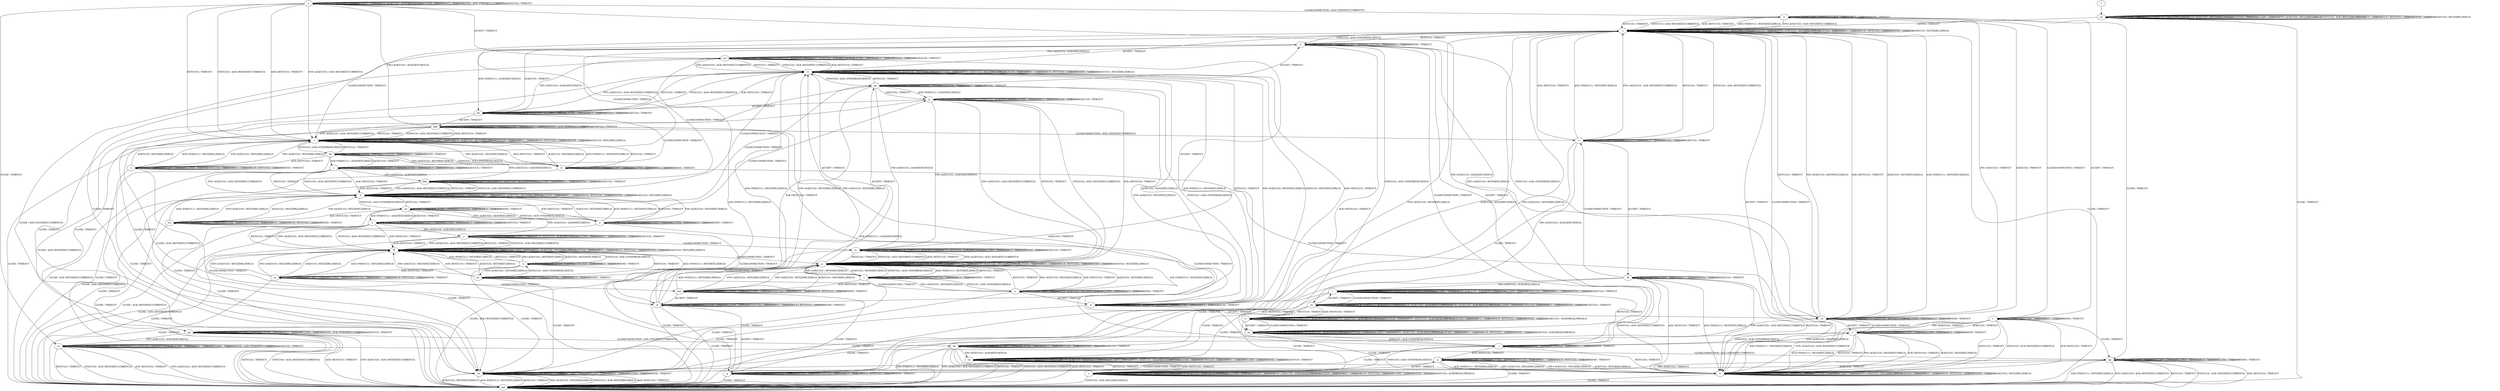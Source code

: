 digraph "" {
	graph ["Incoming time"=0.7032568454742432,
		"Outgoing time"=1.3400790691375732,
		Output="{'States': 56, 'Transitions': 716, 'Filename': '../results/tcp_rerun/TCP_FreeBSD_Server-TCP_FreeBSD_Server-3.dot'}",
		Reference="{'States': 56, 'Transitions': 716, 'Filename': '../subjects/tcp/TCP_FreeBSD_Server.dot'}",
		Solver=yices,
		Updated="{'States': 56, 'Transitions': 716, 'Filename': '../subjects/tcp/TCP_FreeBSD_Server.dot'}",
		"f-measure"=1.0,
		precision=1.0,
		recall=1.0
	];
	a -> a	[key=0,
		label="ACK+PSH(V,V,1) / ACK(NEXT,NEXT,0)"];
	a -> a	[key=1,
		label="ACCEPT / TIMEOUT"];
	a -> a	[key=2,
		label="FIN+ACK(V,V,0) / ACK(NEXT,NEXT,0)"];
	a -> a	[key=3,
		label="LISTEN / TIMEOUT"];
	a -> a	[key=4,
		label="RCV / TIMEOUT"];
	a -> a	[key=5,
		label="SEND / ACK+PSH(NEXT,CURRENT,1)"];
	a -> a	[key=6,
		label="ACK(V,V,0) / TIMEOUT"];
	a -> b	[key=0,
		label="CLOSECONNECTION / ACK+FIN(NEXT,CURRENT,0)"];
	a -> z	[key=0,
		label="SYN+ACK(V,V,0) / ACK+RST(NEXT,CURRENT,0)"];
	a -> z	[key=1,
		label="RST(V,V,0) / TIMEOUT"];
	a -> z	[key=2,
		label="SYN(V,V,0) / ACK+RST(NEXT,CURRENT,0)"];
	a -> z	[key=3,
		label="ACK+RST(V,V,0) / TIMEOUT"];
	a -> cc	[key=0,
		label="CLOSE / TIMEOUT"];
	b -> b	[key=0,
		label="CLOSECONNECTION / TIMEOUT"];
	b -> b	[key=1,
		label="LISTEN / TIMEOUT"];
	b -> b	[key=2,
		label="RCV / TIMEOUT"];
	b -> b	[key=3,
		label="SEND / TIMEOUT"];
	b -> c	[key=0,
		label="ACK+PSH(V,V,1) / RST(NEXT,ZERO,0)"];
	b -> c	[key=1,
		label="SYN+ACK(V,V,0) / ACK+RST(NEXT,CURRENT,0)"];
	b -> c	[key=2,
		label="RST(V,V,0) / TIMEOUT"];
	b -> c	[key=3,
		label="SYN(V,V,0) / ACK+RST(NEXT,CURRENT,0)"];
	b -> c	[key=4,
		label="ACK+RST(V,V,0) / TIMEOUT"];
	b -> v	[key=0,
		label="ACCEPT / TIMEOUT"];
	b -> qq	[key=0,
		label="CLOSE / TIMEOUT"];
	b -> ss	[key=0,
		label="FIN+ACK(V,V,0) / TIMEOUT"];
	b -> ss	[key=1,
		label="ACK(V,V,0) / TIMEOUT"];
	c -> c	[key=0,
		label="CLOSECONNECTION / TIMEOUT"];
	c -> c	[key=1,
		label="ACK+PSH(V,V,1) / RST(ZERO,ZERO,0)"];
	c -> c	[key=2,
		label="SYN+ACK(V,V,0) / RST(ZERO,ZERO,0)"];
	c -> c	[key=3,
		label="RST(V,V,0) / TIMEOUT"];
	c -> c	[key=4,
		label="FIN+ACK(V,V,0) / RST(ZERO,ZERO,0)"];
	c -> c	[key=5,
		label="LISTEN / TIMEOUT"];
	c -> c	[key=6,
		label="RCV / TIMEOUT"];
	c -> c	[key=7,
		label="ACK+RST(V,V,0) / TIMEOUT"];
	c -> c	[key=8,
		label="SEND / TIMEOUT"];
	c -> c	[key=9,
		label="ACK(V,V,0) / RST(ZERO,ZERO,0)"];
	c -> h	[key=0,
		label="SYN(V,V,0) / ACK+SYN(FRESH,NEXT,0)"];
	c -> tt	[key=0,
		label="ACCEPT / TIMEOUT"];
	c -> aaa	[key=0,
		label="CLOSE / TIMEOUT"];
	d -> d	[key=0,
		label="CLOSECONNECTION / TIMEOUT"];
	d -> d	[key=1,
		label="SYN+ACK(V,V,0) / RST(NEXT,ZERO,0)"];
	d -> d	[key=2,
		label="LISTEN / TIMEOUT"];
	d -> d	[key=3,
		label="RCV / TIMEOUT"];
	d -> d	[key=4,
		label="SEND / TIMEOUT"];
	d -> oo	[key=0,
		label="CLOSE / TIMEOUT"];
	d -> pp	[key=0,
		label="SYN(V,V,0) / ACK+SYN(FRESH,NEXT,0)"];
	d -> ss	[key=0,
		label="ACCEPT / TIMEOUT"];
	d -> vv	[key=0,
		label="ACK+PSH(V,V,1) / RST(NEXT,ZERO,0)"];
	d -> vv	[key=1,
		label="RST(V,V,0) / TIMEOUT"];
	d -> vv	[key=2,
		label="FIN+ACK(V,V,0) / RST(NEXT,ZERO,0)"];
	d -> vv	[key=3,
		label="ACK+RST(V,V,0) / TIMEOUT"];
	d -> vv	[key=4,
		label="ACK(V,V,0) / RST(NEXT,ZERO,0)"];
	e -> d	[key=0,
		label="CLOSECONNECTION / TIMEOUT"];
	e -> e	[key=0,
		label="SYN+ACK(V,V,0) / RST(NEXT,ZERO,0)"];
	e -> e	[key=1,
		label="ACCEPT / TIMEOUT"];
	e -> e	[key=2,
		label="LISTEN / TIMEOUT"];
	e -> e	[key=3,
		label="RCV / TIMEOUT"];
	e -> e	[key=4,
		label="SEND / TIMEOUT"];
	e -> ll	[key=0,
		label="ACK+PSH(V,V,1) / RST(NEXT,ZERO,0)"];
	e -> ll	[key=1,
		label="RST(V,V,0) / TIMEOUT"];
	e -> ll	[key=2,
		label="FIN+ACK(V,V,0) / RST(NEXT,ZERO,0)"];
	e -> ll	[key=3,
		label="ACK+RST(V,V,0) / TIMEOUT"];
	e -> ll	[key=4,
		label="ACK(V,V,0) / RST(NEXT,ZERO,0)"];
	e -> oo	[key=0,
		label="CLOSE / TIMEOUT"];
	e -> uu	[key=0,
		label="SYN(V,V,0) / ACK+SYN(FRESH,NEXT,0)"];
	f -> nn	[key=0];
	g -> c	[key=0,
		label="ACK+PSH(V,V,1) / RST(ZERO,ZERO,0)"];
	g -> c	[key=1,
		label="SYN+ACK(V,V,0) / RST(ZERO,ZERO,0)"];
	g -> c	[key=2,
		label="FIN+ACK(V,V,0) / RST(ZERO,ZERO,0)"];
	g -> c	[key=3,
		label="ACK(V,V,0) / RST(ZERO,ZERO,0)"];
	g -> g	[key=0,
		label="CLOSECONNECTION / TIMEOUT"];
	g -> g	[key=1,
		label="RST(V,V,0) / TIMEOUT"];
	g -> g	[key=2,
		label="LISTEN / TIMEOUT"];
	g -> g	[key=3,
		label="SYN(V,V,0) / TIMEOUT"];
	g -> g	[key=4,
		label="RCV / TIMEOUT"];
	g -> g	[key=5,
		label="ACK+RST(V,V,0) / TIMEOUT"];
	g -> g	[key=6,
		label="SEND / TIMEOUT"];
	g -> q	[key=0,
		label="ACCEPT / TIMEOUT"];
	g -> aaa	[key=0,
		label="CLOSE / TIMEOUT"];
	h -> c	[key=0,
		label="RST(V,V,0) / TIMEOUT"];
	h -> g	[key=0,
		label="ACK+RST(V,V,0) / TIMEOUT"];
	h -> h	[key=0,
		label="CLOSECONNECTION / TIMEOUT"];
	h -> h	[key=1,
		label="LISTEN / TIMEOUT"];
	h -> h	[key=2,
		label="SYN(V,V,0) / TIMEOUT"];
	h -> h	[key=3,
		label="RCV / TIMEOUT"];
	h -> h	[key=4,
		label="SEND / TIMEOUT"];
	h -> l	[key=0,
		label="ACCEPT / TIMEOUT"];
	h -> bb	[key=0,
		label="ACK+PSH(V,V,1) / ACK(NEXT,NEXT,0)"];
	h -> bb	[key=1,
		label="ACK(V,V,0) / TIMEOUT"];
	h -> oo	[key=0,
		label="CLOSE / TIMEOUT"];
	h -> ss	[key=0,
		label="SYN+ACK(V,V,0) / RST(NEXT,ZERO,0)"];
	h -> ww	[key=0,
		label="FIN+ACK(V,V,0) / ACK(NEXT,NEXT,0)"];
	i -> i	[key=0,
		label="ACK+PSH(V,V,1) / ACK(NEXT,CURRENT,0)"];
	i -> i	[key=1,
		label="SYN+ACK(V,V,0) / ACK(NEXT,CURRENT,0)"];
	i -> i	[key=2,
		label="ACCEPT / TIMEOUT"];
	i -> i	[key=3,
		label="FIN+ACK(V,V,0) / ACK(NEXT,CURRENT,0)"];
	i -> i	[key=4,
		label="LISTEN / TIMEOUT"];
	i -> i	[key=5,
		label="SYN(V,V,0) / TIMEOUT"];
	i -> i	[key=6,
		label="RCV / TIMEOUT"];
	i -> i	[key=7,
		label="SEND / TIMEOUT"];
	i -> i	[key=8,
		label="ACK(V,V,0) / TIMEOUT"];
	i -> ee	[key=0,
		label="CLOSE / TIMEOUT"];
	i -> xx	[key=0,
		label="CLOSECONNECTION / TIMEOUT"];
	i -> zz	[key=0,
		label="RST(V,V,0) / TIMEOUT"];
	i -> zz	[key=1,
		label="ACK+RST(V,V,0) / TIMEOUT"];
	j -> j	[key=0,
		label="ACK+PSH(V,V,1) / ACK(NEXT,NEXT,0)"];
	j -> j	[key=1,
		label="ACCEPT / TIMEOUT"];
	j -> j	[key=2,
		label="LISTEN / TIMEOUT"];
	j -> j	[key=3,
		label="RCV / TIMEOUT"];
	j -> j	[key=4,
		label="SEND / TIMEOUT"];
	j -> j	[key=5,
		label="ACK(V,V,0) / TIMEOUT"];
	j -> bb	[key=0,
		label="CLOSECONNECTION / TIMEOUT"];
	j -> ll	[key=0,
		label="SYN+ACK(V,V,0) / ACK+RST(NEXT,CURRENT,0)"];
	j -> ll	[key=1,
		label="RST(V,V,0) / TIMEOUT"];
	j -> ll	[key=2,
		label="SYN(V,V,0) / ACK+RST(NEXT,CURRENT,0)"];
	j -> ll	[key=3,
		label="ACK+RST(V,V,0) / TIMEOUT"];
	j -> aaa	[key=0,
		label="CLOSE / ACK+RST(NEXT,CURRENT,0)"];
	j -> bbb	[key=0,
		label="FIN+ACK(V,V,0) / ACK(NEXT,NEXT,0)"];
	k -> g	[key=0,
		label="ACCEPT / TIMEOUT"];
	k -> k	[key=0,
		label="CLOSECONNECTION / TIMEOUT"];
	k -> k	[key=1,
		label="RST(V,V,0) / TIMEOUT"];
	k -> k	[key=2,
		label="LISTEN / TIMEOUT"];
	k -> k	[key=3,
		label="SYN(V,V,0) / TIMEOUT"];
	k -> k	[key=4,
		label="RCV / TIMEOUT"];
	k -> k	[key=5,
		label="ACK+RST(V,V,0) / TIMEOUT"];
	k -> k	[key=6,
		label="SEND / TIMEOUT"];
	k -> vv	[key=0,
		label="ACK+PSH(V,V,1) / RST(ZERO,ZERO,0)"];
	k -> vv	[key=1,
		label="SYN+ACK(V,V,0) / RST(ZERO,ZERO,0)"];
	k -> vv	[key=2,
		label="FIN+ACK(V,V,0) / RST(ZERO,ZERO,0)"];
	k -> vv	[key=3,
		label="ACK(V,V,0) / RST(ZERO,ZERO,0)"];
	k -> aaa	[key=0,
		label="CLOSE / TIMEOUT"];
	l -> a	[key=0,
		label="FIN+ACK(V,V,0) / ACK(NEXT,NEXT,0)"];
	l -> h	[key=0,
		label="CLOSECONNECTION / TIMEOUT"];
	l -> l	[key=0,
		label="ACCEPT / TIMEOUT"];
	l -> l	[key=1,
		label="LISTEN / TIMEOUT"];
	l -> l	[key=2,
		label="SYN(V,V,0) / TIMEOUT"];
	l -> l	[key=3,
		label="RCV / TIMEOUT"];
	l -> l	[key=4,
		label="SEND / TIMEOUT"];
	l -> q	[key=0,
		label="ACK+RST(V,V,0) / TIMEOUT"];
	l -> t	[key=0,
		label="SYN+ACK(V,V,0) / RST(NEXT,ZERO,0)"];
	l -> oo	[key=0,
		label="CLOSE / TIMEOUT"];
	l -> tt	[key=0,
		label="RST(V,V,0) / TIMEOUT"];
	l -> ddd	[key=0,
		label="ACK+PSH(V,V,1) / ACK(NEXT,NEXT,0)"];
	l -> ddd	[key=1,
		label="ACK(V,V,0) / TIMEOUT"];
	m -> m	[key=0,
		label="CLOSECONNECTION / TIMEOUT"];
	m -> m	[key=1,
		label="ACK+PSH(V,V,1) / ACK(NEXT,NEXT,0)"];
	m -> m	[key=2,
		label="FIN+ACK(V,V,0) / ACK(NEXT,NEXT,0)"];
	m -> m	[key=3,
		label="LISTEN / TIMEOUT"];
	m -> m	[key=4,
		label="RCV / TIMEOUT"];
	m -> m	[key=5,
		label="SEND / TIMEOUT"];
	m -> m	[key=6,
		label="ACK(V,V,0) / TIMEOUT"];
	m -> jj	[key=0,
		label="SYN+ACK(V,V,0) / ACK+RST(NEXT,CURRENT,0)"];
	m -> jj	[key=1,
		label="RST(V,V,0) / TIMEOUT"];
	m -> jj	[key=2,
		label="SYN(V,V,0) / ACK+RST(NEXT,CURRENT,0)"];
	m -> jj	[key=3,
		label="ACK+RST(V,V,0) / TIMEOUT"];
	m -> ww	[key=0,
		label="ACCEPT / TIMEOUT"];
	m -> aaa	[key=0,
		label="CLOSE / ACK+RST(NEXT,CURRENT,0)"];
	n -> g	[key=0,
		label="CLOSECONNECTION / TIMEOUT"];
	n -> n	[key=0,
		label="RST(V,V,0) / TIMEOUT"];
	n -> n	[key=1,
		label="ACCEPT / TIMEOUT"];
	n -> n	[key=2,
		label="LISTEN / TIMEOUT"];
	n -> n	[key=3,
		label="SYN(V,V,0) / TIMEOUT"];
	n -> n	[key=4,
		label="RCV / TIMEOUT"];
	n -> n	[key=5,
		label="ACK+RST(V,V,0) / TIMEOUT"];
	n -> n	[key=6,
		label="SEND / TIMEOUT"];
	n -> z	[key=0,
		label="ACK+PSH(V,V,1) / RST(ZERO,ZERO,0)"];
	n -> z	[key=1,
		label="SYN+ACK(V,V,0) / RST(ZERO,ZERO,0)"];
	n -> z	[key=2,
		label="FIN+ACK(V,V,0) / RST(ZERO,ZERO,0)"];
	n -> z	[key=3,
		label="ACK(V,V,0) / RST(ZERO,ZERO,0)"];
	n -> aaa	[key=0,
		label="CLOSE / TIMEOUT"];
	o -> c	[key=0,
		label="ACK+PSH(V,V,1) / RST(NEXT,ZERO,0)"];
	o -> c	[key=1,
		label="SYN+ACK(V,V,0) / ACK+RST(NEXT,CURRENT,0)"];
	o -> c	[key=2,
		label="RST(V,V,0) / TIMEOUT"];
	o -> c	[key=3,
		label="SYN(V,V,0) / ACK+RST(NEXT,CURRENT,0)"];
	o -> c	[key=4,
		label="ACK+RST(V,V,0) / TIMEOUT"];
	o -> o	[key=0,
		label="CLOSECONNECTION / TIMEOUT"];
	o -> o	[key=1,
		label="LISTEN / TIMEOUT"];
	o -> o	[key=2,
		label="RCV / TIMEOUT"];
	o -> o	[key=3,
		label="SEND / TIMEOUT"];
	o -> o	[key=4,
		label="ACK(V,V,0) / TIMEOUT"];
	o -> hh	[key=0,
		label="CLOSE / TIMEOUT"];
	o -> kk	[key=0,
		label="ACCEPT / TIMEOUT"];
	o -> xx	[key=0,
		label="FIN+ACK(V,V,0) / ACK(NEXT,NEXT,0)"];
	p -> m	[key=0,
		label="FIN+ACK(V,V,0) / ACK(NEXT,NEXT,0)"];
	p -> p	[key=0,
		label="CLOSECONNECTION / TIMEOUT"];
	p -> p	[key=1,
		label="ACK+PSH(V,V,1) / ACK(NEXT,NEXT,0)"];
	p -> p	[key=2,
		label="LISTEN / TIMEOUT"];
	p -> p	[key=3,
		label="RCV / TIMEOUT"];
	p -> p	[key=4,
		label="SEND / TIMEOUT"];
	p -> p	[key=5,
		label="ACK(V,V,0) / TIMEOUT"];
	p -> bb	[key=0,
		label="ACCEPT / TIMEOUT"];
	p -> jj	[key=0,
		label="SYN+ACK(V,V,0) / ACK+RST(NEXT,CURRENT,0)"];
	p -> jj	[key=1,
		label="RST(V,V,0) / TIMEOUT"];
	p -> jj	[key=2,
		label="SYN(V,V,0) / ACK+RST(NEXT,CURRENT,0)"];
	p -> jj	[key=3,
		label="ACK+RST(V,V,0) / TIMEOUT"];
	p -> aaa	[key=0,
		label="CLOSE / ACK+RST(NEXT,CURRENT,0)"];
	q -> g	[key=0,
		label="CLOSECONNECTION / TIMEOUT"];
	q -> q	[key=0,
		label="RST(V,V,0) / TIMEOUT"];
	q -> q	[key=1,
		label="ACCEPT / TIMEOUT"];
	q -> q	[key=2,
		label="LISTEN / TIMEOUT"];
	q -> q	[key=3,
		label="SYN(V,V,0) / TIMEOUT"];
	q -> q	[key=4,
		label="RCV / TIMEOUT"];
	q -> q	[key=5,
		label="ACK+RST(V,V,0) / TIMEOUT"];
	q -> q	[key=6,
		label="SEND / TIMEOUT"];
	q -> tt	[key=0,
		label="ACK+PSH(V,V,1) / RST(ZERO,ZERO,0)"];
	q -> tt	[key=1,
		label="SYN+ACK(V,V,0) / RST(ZERO,ZERO,0)"];
	q -> tt	[key=2,
		label="FIN+ACK(V,V,0) / RST(ZERO,ZERO,0)"];
	q -> tt	[key=3,
		label="ACK(V,V,0) / RST(ZERO,ZERO,0)"];
	q -> aaa	[key=0,
		label="CLOSE / TIMEOUT"];
	r -> r	[key=0,
		label="CLOSECONNECTION / TIMEOUT"];
	r -> r	[key=1,
		label="LISTEN / TIMEOUT"];
	r -> r	[key=2,
		label="SYN(V,V,0) / TIMEOUT"];
	r -> r	[key=3,
		label="RCV / TIMEOUT"];
	r -> r	[key=4,
		label="SEND / TIMEOUT"];
	r -> u	[key=0,
		label="SYN+ACK(V,V,0) / RST(NEXT,ZERO,0)"];
	r -> jj	[key=0,
		label="ACK+PSH(V,V,1) / RST(NEXT,ZERO,0)"];
	r -> jj	[key=1,
		label="RST(V,V,0) / TIMEOUT"];
	r -> jj	[key=2,
		label="FIN+ACK(V,V,0) / RST(NEXT,ZERO,0)"];
	r -> jj	[key=3,
		label="ACK(V,V,0) / RST(NEXT,ZERO,0)"];
	r -> mm	[key=0,
		label="ACK+RST(V,V,0) / TIMEOUT"];
	r -> oo	[key=0,
		label="CLOSE / TIMEOUT"];
	r -> pp	[key=0,
		label="ACCEPT / TIMEOUT"];
	s -> s	[key=0,
		label="CLOSECONNECTION / TIMEOUT"];
	s -> s	[key=1,
		label="ACK+PSH(V,V,1) / ACK(FRESH,FRESH,0)"];
	s -> s	[key=2,
		label="SYN+ACK(V,V,0) / ACK(FRESH,FRESH,0)"];
	s -> s	[key=3,
		label="RST(V,V,0) / TIMEOUT"];
	s -> s	[key=4,
		label="ACCEPT / TIMEOUT"];
	s -> s	[key=5,
		label="FIN+ACK(V,V,0) / ACK(FRESH,FRESH,0)"];
	s -> s	[key=6,
		label="LISTEN / TIMEOUT"];
	s -> s	[key=7,
		label="RCV / TIMEOUT"];
	s -> s	[key=8,
		label="ACK+RST(V,V,0) / TIMEOUT"];
	s -> s	[key=9,
		label="CLOSE / TIMEOUT"];
	s -> s	[key=10,
		label="SEND / TIMEOUT"];
	s -> s	[key=11,
		label="ACK(V,V,0) / ACK(FRESH,FRESH,0)"];
	s -> aaa	[key=0,
		label="SYN(V,V,0) / ACK+RST(ZERO,NEXT,0)"];
	t -> l	[key=0,
		label="SYN(V,V,0) / ACK+SYN(FRESH,NEXT,0)"];
	t -> t	[key=0,
		label="SYN+ACK(V,V,0) / RST(NEXT,ZERO,0)"];
	t -> t	[key=1,
		label="ACCEPT / TIMEOUT"];
	t -> t	[key=2,
		label="LISTEN / TIMEOUT"];
	t -> t	[key=3,
		label="RCV / TIMEOUT"];
	t -> t	[key=4,
		label="SEND / TIMEOUT"];
	t -> oo	[key=0,
		label="CLOSE / TIMEOUT"];
	t -> ss	[key=0,
		label="CLOSECONNECTION / TIMEOUT"];
	t -> tt	[key=0,
		label="ACK+PSH(V,V,1) / RST(NEXT,ZERO,0)"];
	t -> tt	[key=1,
		label="RST(V,V,0) / TIMEOUT"];
	t -> tt	[key=2,
		label="FIN+ACK(V,V,0) / RST(NEXT,ZERO,0)"];
	t -> tt	[key=3,
		label="ACK+RST(V,V,0) / TIMEOUT"];
	t -> tt	[key=4,
		label="ACK(V,V,0) / RST(NEXT,ZERO,0)"];
	u -> d	[key=0,
		label="ACCEPT / TIMEOUT"];
	u -> r	[key=0,
		label="SYN(V,V,0) / ACK+SYN(FRESH,NEXT,0)"];
	u -> u	[key=0,
		label="CLOSECONNECTION / TIMEOUT"];
	u -> u	[key=1,
		label="SYN+ACK(V,V,0) / RST(NEXT,ZERO,0)"];
	u -> u	[key=2,
		label="LISTEN / TIMEOUT"];
	u -> u	[key=3,
		label="RCV / TIMEOUT"];
	u -> u	[key=4,
		label="SEND / TIMEOUT"];
	u -> jj	[key=0,
		label="ACK+PSH(V,V,1) / RST(NEXT,ZERO,0)"];
	u -> jj	[key=1,
		label="RST(V,V,0) / TIMEOUT"];
	u -> jj	[key=2,
		label="FIN+ACK(V,V,0) / RST(NEXT,ZERO,0)"];
	u -> jj	[key=3,
		label="ACK+RST(V,V,0) / TIMEOUT"];
	u -> jj	[key=4,
		label="ACK(V,V,0) / RST(NEXT,ZERO,0)"];
	u -> oo	[key=0,
		label="CLOSE / TIMEOUT"];
	v -> b	[key=0,
		label="CLOSECONNECTION / TIMEOUT"];
	v -> t	[key=0,
		label="FIN+ACK(V,V,0) / TIMEOUT"];
	v -> t	[key=1,
		label="ACK(V,V,0) / TIMEOUT"];
	v -> v	[key=0,
		label="ACCEPT / TIMEOUT"];
	v -> v	[key=1,
		label="LISTEN / TIMEOUT"];
	v -> v	[key=2,
		label="RCV / TIMEOUT"];
	v -> v	[key=3,
		label="SEND / TIMEOUT"];
	v -> qq	[key=0,
		label="CLOSE / TIMEOUT"];
	v -> tt	[key=0,
		label="ACK+PSH(V,V,1) / RST(NEXT,ZERO,0)"];
	v -> tt	[key=1,
		label="SYN+ACK(V,V,0) / ACK+RST(NEXT,CURRENT,0)"];
	v -> tt	[key=2,
		label="RST(V,V,0) / TIMEOUT"];
	v -> tt	[key=3,
		label="SYN(V,V,0) / ACK+RST(NEXT,CURRENT,0)"];
	v -> tt	[key=4,
		label="ACK+RST(V,V,0) / TIMEOUT"];
	w -> w	[key=0,
		label="SYN+ACK(V,V,0) / RST(NEXT,ZERO,0)"];
	w -> w	[key=1,
		label="ACCEPT / TIMEOUT"];
	w -> w	[key=2,
		label="LISTEN / TIMEOUT"];
	w -> w	[key=3,
		label="RCV / TIMEOUT"];
	w -> w	[key=4,
		label="SEND / TIMEOUT"];
	w -> z	[key=0,
		label="ACK+PSH(V,V,1) / RST(NEXT,ZERO,0)"];
	w -> z	[key=1,
		label="RST(V,V,0) / TIMEOUT"];
	w -> z	[key=2,
		label="FIN+ACK(V,V,0) / RST(NEXT,ZERO,0)"];
	w -> z	[key=3,
		label="ACK+RST(V,V,0) / TIMEOUT"];
	w -> z	[key=4,
		label="ACK(V,V,0) / RST(NEXT,ZERO,0)"];
	w -> dd	[key=0,
		label="SYN(V,V,0) / ACK+SYN(FRESH,NEXT,0)"];
	w -> oo	[key=0,
		label="CLOSE / TIMEOUT"];
	w -> ss	[key=0,
		label="CLOSECONNECTION / TIMEOUT"];
	x -> p	[key=0,
		label="CLOSECONNECTION / TIMEOUT"];
	x -> x	[key=0,
		label="ACK+PSH(V,V,1) / ACK(NEXT,NEXT,0)"];
	x -> x	[key=1,
		label="ACCEPT / TIMEOUT"];
	x -> x	[key=2,
		label="LISTEN / TIMEOUT"];
	x -> x	[key=3,
		label="RCV / TIMEOUT"];
	x -> x	[key=4,
		label="SEND / TIMEOUT"];
	x -> x	[key=5,
		label="ACK(V,V,0) / TIMEOUT"];
	x -> y	[key=0,
		label="FIN+ACK(V,V,0) / ACK(NEXT,NEXT,0)"];
	x -> ff	[key=0,
		label="SYN+ACK(V,V,0) / ACK+RST(NEXT,CURRENT,0)"];
	x -> ff	[key=1,
		label="RST(V,V,0) / TIMEOUT"];
	x -> ff	[key=2,
		label="SYN(V,V,0) / ACK+RST(NEXT,CURRENT,0)"];
	x -> ff	[key=3,
		label="ACK+RST(V,V,0) / TIMEOUT"];
	x -> aaa	[key=0,
		label="CLOSE / ACK+RST(NEXT,CURRENT,0)"];
	y -> m	[key=0,
		label="CLOSECONNECTION / TIMEOUT"];
	y -> y	[key=0,
		label="ACK+PSH(V,V,1) / ACK(NEXT,NEXT,0)"];
	y -> y	[key=1,
		label="ACCEPT / TIMEOUT"];
	y -> y	[key=2,
		label="FIN+ACK(V,V,0) / ACK(NEXT,NEXT,0)"];
	y -> y	[key=3,
		label="LISTEN / TIMEOUT"];
	y -> y	[key=4,
		label="RCV / TIMEOUT"];
	y -> y	[key=5,
		label="SEND / TIMEOUT"];
	y -> y	[key=6,
		label="ACK(V,V,0) / TIMEOUT"];
	y -> ff	[key=0,
		label="SYN+ACK(V,V,0) / ACK+RST(NEXT,CURRENT,0)"];
	y -> ff	[key=1,
		label="RST(V,V,0) / TIMEOUT"];
	y -> ff	[key=2,
		label="SYN(V,V,0) / ACK+RST(NEXT,CURRENT,0)"];
	y -> ff	[key=3,
		label="ACK+RST(V,V,0) / TIMEOUT"];
	y -> aaa	[key=0,
		label="CLOSE / ACK+RST(NEXT,CURRENT,0)"];
	z -> c	[key=0,
		label="CLOSECONNECTION / TIMEOUT"];
	z -> z	[key=0,
		label="ACK+PSH(V,V,1) / RST(ZERO,ZERO,0)"];
	z -> z	[key=1,
		label="SYN+ACK(V,V,0) / RST(ZERO,ZERO,0)"];
	z -> z	[key=2,
		label="RST(V,V,0) / TIMEOUT"];
	z -> z	[key=3,
		label="ACCEPT / TIMEOUT"];
	z -> z	[key=4,
		label="FIN+ACK(V,V,0) / RST(ZERO,ZERO,0)"];
	z -> z	[key=5,
		label="LISTEN / TIMEOUT"];
	z -> z	[key=6,
		label="RCV / TIMEOUT"];
	z -> z	[key=7,
		label="ACK+RST(V,V,0) / TIMEOUT"];
	z -> z	[key=8,
		label="SEND / TIMEOUT"];
	z -> z	[key=9,
		label="ACK(V,V,0) / RST(ZERO,ZERO,0)"];
	z -> dd	[key=0,
		label="SYN(V,V,0) / ACK+SYN(FRESH,NEXT,0)"];
	z -> aaa	[key=0,
		label="CLOSE / TIMEOUT"];
	aa -> u	[key=0,
		label="CLOSECONNECTION / TIMEOUT"];
	aa -> aa	[key=0,
		label="SYN+ACK(V,V,0) / RST(NEXT,ZERO,0)"];
	aa -> aa	[key=1,
		label="ACCEPT / TIMEOUT"];
	aa -> aa	[key=2,
		label="LISTEN / TIMEOUT"];
	aa -> aa	[key=3,
		label="RCV / TIMEOUT"];
	aa -> aa	[key=4,
		label="SEND / TIMEOUT"];
	aa -> ff	[key=0,
		label="ACK+PSH(V,V,1) / RST(NEXT,ZERO,0)"];
	aa -> ff	[key=1,
		label="RST(V,V,0) / TIMEOUT"];
	aa -> ff	[key=2,
		label="FIN+ACK(V,V,0) / RST(NEXT,ZERO,0)"];
	aa -> ff	[key=3,
		label="ACK+RST(V,V,0) / TIMEOUT"];
	aa -> ff	[key=4,
		label="ACK(V,V,0) / RST(NEXT,ZERO,0)"];
	aa -> ii	[key=0,
		label="SYN(V,V,0) / ACK+SYN(FRESH,NEXT,0)"];
	aa -> oo	[key=0,
		label="CLOSE / TIMEOUT"];
	bb -> bb	[key=0,
		label="CLOSECONNECTION / TIMEOUT"];
	bb -> bb	[key=1,
		label="ACK+PSH(V,V,1) / ACK(NEXT,NEXT,0)"];
	bb -> bb	[key=2,
		label="LISTEN / TIMEOUT"];
	bb -> bb	[key=3,
		label="RCV / TIMEOUT"];
	bb -> bb	[key=4,
		label="SEND / TIMEOUT"];
	bb -> bb	[key=5,
		label="ACK(V,V,0) / TIMEOUT"];
	bb -> vv	[key=0,
		label="SYN+ACK(V,V,0) / ACK+RST(NEXT,CURRENT,0)"];
	bb -> vv	[key=1,
		label="RST(V,V,0) / TIMEOUT"];
	bb -> vv	[key=2,
		label="SYN(V,V,0) / ACK+RST(NEXT,CURRENT,0)"];
	bb -> vv	[key=3,
		label="ACK+RST(V,V,0) / TIMEOUT"];
	bb -> ww	[key=0,
		label="FIN+ACK(V,V,0) / ACK(NEXT,NEXT,0)"];
	bb -> aaa	[key=0,
		label="CLOSE / ACK+RST(NEXT,CURRENT,0)"];
	bb -> ddd	[key=0,
		label="ACCEPT / TIMEOUT"];
	cc -> cc	[key=0,
		label="ACK+PSH(V,V,1) / ACK(NEXT,NEXT,0)"];
	cc -> cc	[key=1,
		label="ACCEPT / TIMEOUT"];
	cc -> cc	[key=2,
		label="FIN+ACK(V,V,0) / ACK(NEXT,NEXT,0)"];
	cc -> cc	[key=3,
		label="LISTEN / TIMEOUT"];
	cc -> cc	[key=4,
		label="RCV / TIMEOUT"];
	cc -> cc	[key=5,
		label="CLOSE / TIMEOUT"];
	cc -> cc	[key=6,
		label="SEND / ACK+PSH(NEXT,CURRENT,1)"];
	cc -> cc	[key=7,
		label="ACK(V,V,0) / TIMEOUT"];
	cc -> qq	[key=0,
		label="CLOSECONNECTION / ACK+FIN(NEXT,CURRENT,0)"];
	cc -> aaa	[key=0,
		label="SYN+ACK(V,V,0) / ACK+RST(NEXT,CURRENT,0)"];
	cc -> aaa	[key=1,
		label="RST(V,V,0) / TIMEOUT"];
	cc -> aaa	[key=2,
		label="SYN(V,V,0) / ACK+RST(NEXT,CURRENT,0)"];
	cc -> aaa	[key=3,
		label="ACK+RST(V,V,0) / TIMEOUT"];
	dd -> h	[key=0,
		label="CLOSECONNECTION / TIMEOUT"];
	dd -> j	[key=0,
		label="ACK+PSH(V,V,1) / ACK(NEXT,NEXT,0)"];
	dd -> j	[key=1,
		label="ACK(V,V,0) / TIMEOUT"];
	dd -> n	[key=0,
		label="ACK+RST(V,V,0) / TIMEOUT"];
	dd -> w	[key=0,
		label="SYN+ACK(V,V,0) / RST(NEXT,ZERO,0)"];
	dd -> z	[key=0,
		label="RST(V,V,0) / TIMEOUT"];
	dd -> dd	[key=0,
		label="ACCEPT / TIMEOUT"];
	dd -> dd	[key=1,
		label="LISTEN / TIMEOUT"];
	dd -> dd	[key=2,
		label="SYN(V,V,0) / TIMEOUT"];
	dd -> dd	[key=3,
		label="RCV / TIMEOUT"];
	dd -> dd	[key=4,
		label="SEND / TIMEOUT"];
	dd -> oo	[key=0,
		label="CLOSE / TIMEOUT"];
	dd -> bbb	[key=0,
		label="FIN+ACK(V,V,0) / ACK(NEXT,NEXT,0)"];
	ee -> s	[key=0,
		label="RST(V,V,0) / TIMEOUT"];
	ee -> s	[key=1,
		label="ACK+RST(V,V,0) / TIMEOUT"];
	ee -> ee	[key=0,
		label="CLOSECONNECTION / TIMEOUT"];
	ee -> ee	[key=1,
		label="ACK+PSH(V,V,1) / ACK(NEXT,CURRENT,0)"];
	ee -> ee	[key=2,
		label="SYN+ACK(V,V,0) / ACK(NEXT,CURRENT,0)"];
	ee -> ee	[key=3,
		label="ACCEPT / TIMEOUT"];
	ee -> ee	[key=4,
		label="FIN+ACK(V,V,0) / ACK(NEXT,CURRENT,0)"];
	ee -> ee	[key=5,
		label="LISTEN / TIMEOUT"];
	ee -> ee	[key=6,
		label="SYN(V,V,0) / TIMEOUT"];
	ee -> ee	[key=7,
		label="RCV / TIMEOUT"];
	ee -> ee	[key=8,
		label="CLOSE / TIMEOUT"];
	ee -> ee	[key=9,
		label="SEND / TIMEOUT"];
	ee -> ee	[key=10,
		label="ACK(V,V,0) / TIMEOUT"];
	ff -> ff	[key=0,
		label="ACK+PSH(V,V,1) / RST(ZERO,ZERO,0)"];
	ff -> ff	[key=1,
		label="SYN+ACK(V,V,0) / RST(ZERO,ZERO,0)"];
	ff -> ff	[key=2,
		label="RST(V,V,0) / TIMEOUT"];
	ff -> ff	[key=3,
		label="ACCEPT / TIMEOUT"];
	ff -> ff	[key=4,
		label="FIN+ACK(V,V,0) / RST(ZERO,ZERO,0)"];
	ff -> ff	[key=5,
		label="LISTEN / TIMEOUT"];
	ff -> ff	[key=6,
		label="RCV / TIMEOUT"];
	ff -> ff	[key=7,
		label="ACK+RST(V,V,0) / TIMEOUT"];
	ff -> ff	[key=8,
		label="SEND / TIMEOUT"];
	ff -> ff	[key=9,
		label="ACK(V,V,0) / RST(ZERO,ZERO,0)"];
	ff -> ii	[key=0,
		label="SYN(V,V,0) / ACK+SYN(FRESH,NEXT,0)"];
	ff -> jj	[key=0,
		label="CLOSECONNECTION / TIMEOUT"];
	ff -> aaa	[key=0,
		label="CLOSE / TIMEOUT"];
	gg -> cc	[key=0,
		label="FIN+ACK(V,V,0) / ACK(NEXT,NEXT,0)"];
	gg -> gg	[key=0,
		label="ACK+PSH(V,V,1) / ACK(NEXT,NEXT,0)"];
	gg -> gg	[key=1,
		label="ACCEPT / TIMEOUT"];
	gg -> gg	[key=2,
		label="LISTEN / TIMEOUT"];
	gg -> gg	[key=3,
		label="RCV / TIMEOUT"];
	gg -> gg	[key=4,
		label="CLOSE / TIMEOUT"];
	gg -> gg	[key=5,
		label="SEND / ACK+PSH(NEXT,CURRENT,1)"];
	gg -> gg	[key=6,
		label="ACK(V,V,0) / TIMEOUT"];
	gg -> hh	[key=0,
		label="CLOSECONNECTION / ACK+FIN(NEXT,CURRENT,0)"];
	gg -> aaa	[key=0,
		label="SYN+ACK(V,V,0) / ACK+RST(NEXT,CURRENT,0)"];
	gg -> aaa	[key=1,
		label="RST(V,V,0) / TIMEOUT"];
	gg -> aaa	[key=2,
		label="SYN(V,V,0) / ACK+RST(NEXT,CURRENT,0)"];
	gg -> aaa	[key=3,
		label="ACK+RST(V,V,0) / TIMEOUT"];
	hh -> ee	[key=0,
		label="FIN+ACK(V,V,0) / ACK(NEXT,NEXT,0)"];
	hh -> hh	[key=0,
		label="CLOSECONNECTION / TIMEOUT"];
	hh -> hh	[key=1,
		label="ACCEPT / TIMEOUT"];
	hh -> hh	[key=2,
		label="LISTEN / TIMEOUT"];
	hh -> hh	[key=3,
		label="RCV / TIMEOUT"];
	hh -> hh	[key=4,
		label="CLOSE / TIMEOUT"];
	hh -> hh	[key=5,
		label="SEND / TIMEOUT"];
	hh -> hh	[key=6,
		label="ACK(V,V,0) / TIMEOUT"];
	hh -> aaa	[key=0,
		label="ACK+PSH(V,V,1) / RST(NEXT,ZERO,0)"];
	hh -> aaa	[key=1,
		label="SYN+ACK(V,V,0) / ACK+RST(NEXT,CURRENT,0)"];
	hh -> aaa	[key=2,
		label="RST(V,V,0) / TIMEOUT"];
	hh -> aaa	[key=3,
		label="SYN(V,V,0) / ACK+RST(NEXT,CURRENT,0)"];
	hh -> aaa	[key=4,
		label="ACK+RST(V,V,0) / TIMEOUT"];
	ii -> r	[key=0,
		label="CLOSECONNECTION / TIMEOUT"];
	ii -> aa	[key=0,
		label="SYN+ACK(V,V,0) / RST(NEXT,ZERO,0)"];
	ii -> ff	[key=0,
		label="ACK+PSH(V,V,1) / RST(NEXT,ZERO,0)"];
	ii -> ff	[key=1,
		label="RST(V,V,0) / TIMEOUT"];
	ii -> ff	[key=2,
		label="FIN+ACK(V,V,0) / RST(NEXT,ZERO,0)"];
	ii -> ff	[key=3,
		label="ACK(V,V,0) / RST(NEXT,ZERO,0)"];
	ii -> ii	[key=0,
		label="ACCEPT / TIMEOUT"];
	ii -> ii	[key=1,
		label="LISTEN / TIMEOUT"];
	ii -> ii	[key=2,
		label="SYN(V,V,0) / TIMEOUT"];
	ii -> ii	[key=3,
		label="RCV / TIMEOUT"];
	ii -> ii	[key=4,
		label="SEND / TIMEOUT"];
	ii -> oo	[key=0,
		label="CLOSE / TIMEOUT"];
	ii -> yy	[key=0,
		label="ACK+RST(V,V,0) / TIMEOUT"];
	jj -> r	[key=0,
		label="SYN(V,V,0) / ACK+SYN(FRESH,NEXT,0)"];
	jj -> jj	[key=0,
		label="CLOSECONNECTION / TIMEOUT"];
	jj -> jj	[key=1,
		label="ACK+PSH(V,V,1) / RST(ZERO,ZERO,0)"];
	jj -> jj	[key=2,
		label="SYN+ACK(V,V,0) / RST(ZERO,ZERO,0)"];
	jj -> jj	[key=3,
		label="RST(V,V,0) / TIMEOUT"];
	jj -> jj	[key=4,
		label="FIN+ACK(V,V,0) / RST(ZERO,ZERO,0)"];
	jj -> jj	[key=5,
		label="LISTEN / TIMEOUT"];
	jj -> jj	[key=6,
		label="RCV / TIMEOUT"];
	jj -> jj	[key=7,
		label="ACK+RST(V,V,0) / TIMEOUT"];
	jj -> jj	[key=8,
		label="SEND / TIMEOUT"];
	jj -> jj	[key=9,
		label="ACK(V,V,0) / RST(ZERO,ZERO,0)"];
	jj -> vv	[key=0,
		label="ACCEPT / TIMEOUT"];
	jj -> aaa	[key=0,
		label="CLOSE / TIMEOUT"];
	kk -> i	[key=0,
		label="FIN+ACK(V,V,0) / ACK(NEXT,NEXT,0)"];
	kk -> o	[key=0,
		label="CLOSECONNECTION / TIMEOUT"];
	kk -> hh	[key=0,
		label="CLOSE / TIMEOUT"];
	kk -> kk	[key=0,
		label="ACCEPT / TIMEOUT"];
	kk -> kk	[key=1,
		label="LISTEN / TIMEOUT"];
	kk -> kk	[key=2,
		label="RCV / TIMEOUT"];
	kk -> kk	[key=3,
		label="SEND / TIMEOUT"];
	kk -> kk	[key=4,
		label="ACK(V,V,0) / TIMEOUT"];
	kk -> tt	[key=0,
		label="ACK+PSH(V,V,1) / RST(NEXT,ZERO,0)"];
	kk -> tt	[key=1,
		label="SYN+ACK(V,V,0) / ACK+RST(NEXT,CURRENT,0)"];
	kk -> tt	[key=2,
		label="RST(V,V,0) / TIMEOUT"];
	kk -> tt	[key=3,
		label="SYN(V,V,0) / ACK+RST(NEXT,CURRENT,0)"];
	kk -> tt	[key=4,
		label="ACK+RST(V,V,0) / TIMEOUT"];
	ll -> ll	[key=0,
		label="ACK+PSH(V,V,1) / RST(ZERO,ZERO,0)"];
	ll -> ll	[key=1,
		label="SYN+ACK(V,V,0) / RST(ZERO,ZERO,0)"];
	ll -> ll	[key=2,
		label="RST(V,V,0) / TIMEOUT"];
	ll -> ll	[key=3,
		label="ACCEPT / TIMEOUT"];
	ll -> ll	[key=4,
		label="FIN+ACK(V,V,0) / RST(ZERO,ZERO,0)"];
	ll -> ll	[key=5,
		label="LISTEN / TIMEOUT"];
	ll -> ll	[key=6,
		label="RCV / TIMEOUT"];
	ll -> ll	[key=7,
		label="ACK+RST(V,V,0) / TIMEOUT"];
	ll -> ll	[key=8,
		label="SEND / TIMEOUT"];
	ll -> ll	[key=9,
		label="ACK(V,V,0) / RST(ZERO,ZERO,0)"];
	ll -> uu	[key=0,
		label="SYN(V,V,0) / ACK+SYN(FRESH,NEXT,0)"];
	ll -> vv	[key=0,
		label="CLOSECONNECTION / TIMEOUT"];
	ll -> aaa	[key=0,
		label="CLOSE / TIMEOUT"];
	mm -> k	[key=0,
		label="ACCEPT / TIMEOUT"];
	mm -> jj	[key=0,
		label="ACK+PSH(V,V,1) / RST(ZERO,ZERO,0)"];
	mm -> jj	[key=1,
		label="SYN+ACK(V,V,0) / RST(ZERO,ZERO,0)"];
	mm -> jj	[key=2,
		label="FIN+ACK(V,V,0) / RST(ZERO,ZERO,0)"];
	mm -> jj	[key=3,
		label="ACK(V,V,0) / RST(ZERO,ZERO,0)"];
	mm -> mm	[key=0,
		label="CLOSECONNECTION / TIMEOUT"];
	mm -> mm	[key=1,
		label="RST(V,V,0) / TIMEOUT"];
	mm -> mm	[key=2,
		label="LISTEN / TIMEOUT"];
	mm -> mm	[key=3,
		label="SYN(V,V,0) / TIMEOUT"];
	mm -> mm	[key=4,
		label="RCV / TIMEOUT"];
	mm -> mm	[key=5,
		label="ACK+RST(V,V,0) / TIMEOUT"];
	mm -> mm	[key=6,
		label="SEND / TIMEOUT"];
	mm -> aaa	[key=0,
		label="CLOSE / TIMEOUT"];
	nn -> c	[key=0,
		label="LISTEN / TIMEOUT"];
	nn -> nn	[key=0,
		label="CLOSECONNECTION / TIMEOUT"];
	nn -> nn	[key=1,
		label="ACK+PSH(V,V,1) / RST(ZERO,ZERO,0)"];
	nn -> nn	[key=2,
		label="SYN+ACK(V,V,0) / RST(ZERO,ZERO,0)"];
	nn -> nn	[key=3,
		label="RST(V,V,0) / TIMEOUT"];
	nn -> nn	[key=4,
		label="ACCEPT / TIMEOUT"];
	nn -> nn	[key=5,
		label="FIN+ACK(V,V,0) / RST(ZERO,ZERO,0)"];
	nn -> nn	[key=6,
		label="SYN(V,V,0) / ACK+RST(ZERO,NEXT,0)"];
	nn -> nn	[key=7,
		label="RCV / TIMEOUT"];
	nn -> nn	[key=8,
		label="ACK+RST(V,V,0) / TIMEOUT"];
	nn -> nn	[key=9,
		label="SEND / TIMEOUT"];
	nn -> nn	[key=10,
		label="ACK(V,V,0) / RST(ZERO,ZERO,0)"];
	nn -> aaa	[key=0,
		label="CLOSE / TIMEOUT"];
	oo -> oo	[key=0,
		label="CLOSECONNECTION / TIMEOUT"];
	oo -> oo	[key=1,
		label="SYN+ACK(V,V,0) / RST(NEXT,ZERO,0)"];
	oo -> oo	[key=2,
		label="ACCEPT / TIMEOUT"];
	oo -> oo	[key=3,
		label="LISTEN / TIMEOUT"];
	oo -> oo	[key=4,
		label="RCV / TIMEOUT"];
	oo -> oo	[key=5,
		label="CLOSE / TIMEOUT"];
	oo -> oo	[key=6,
		label="SEND / TIMEOUT"];
	oo -> aaa	[key=0,
		label="ACK+PSH(V,V,1) / RST(NEXT,ZERO,0)"];
	oo -> aaa	[key=1,
		label="RST(V,V,0) / TIMEOUT"];
	oo -> aaa	[key=2,
		label="FIN+ACK(V,V,0) / RST(NEXT,ZERO,0)"];
	oo -> aaa	[key=3,
		label="SYN(V,V,0) / ACK+RST(ZERO,NEXT,0)"];
	oo -> aaa	[key=4,
		label="ACK+RST(V,V,0) / TIMEOUT"];
	oo -> aaa	[key=5,
		label="ACK(V,V,0) / RST(NEXT,ZERO,0)"];
	pp -> d	[key=0,
		label="SYN+ACK(V,V,0) / RST(NEXT,ZERO,0)"];
	pp -> h	[key=0,
		label="ACCEPT / TIMEOUT"];
	pp -> k	[key=0,
		label="ACK+RST(V,V,0) / TIMEOUT"];
	pp -> m	[key=0,
		label="FIN+ACK(V,V,0) / ACK(NEXT,NEXT,0)"];
	pp -> p	[key=0,
		label="ACK+PSH(V,V,1) / ACK(NEXT,NEXT,0)"];
	pp -> p	[key=1,
		label="ACK(V,V,0) / TIMEOUT"];
	pp -> oo	[key=0,
		label="CLOSE / TIMEOUT"];
	pp -> pp	[key=0,
		label="CLOSECONNECTION / TIMEOUT"];
	pp -> pp	[key=1,
		label="LISTEN / TIMEOUT"];
	pp -> pp	[key=2,
		label="SYN(V,V,0) / TIMEOUT"];
	pp -> pp	[key=3,
		label="RCV / TIMEOUT"];
	pp -> pp	[key=4,
		label="SEND / TIMEOUT"];
	pp -> vv	[key=0,
		label="RST(V,V,0) / TIMEOUT"];
	qq -> oo	[key=0,
		label="FIN+ACK(V,V,0) / TIMEOUT"];
	qq -> oo	[key=1,
		label="ACK(V,V,0) / TIMEOUT"];
	qq -> qq	[key=0,
		label="CLOSECONNECTION / TIMEOUT"];
	qq -> qq	[key=1,
		label="ACCEPT / TIMEOUT"];
	qq -> qq	[key=2,
		label="LISTEN / TIMEOUT"];
	qq -> qq	[key=3,
		label="RCV / TIMEOUT"];
	qq -> qq	[key=4,
		label="CLOSE / TIMEOUT"];
	qq -> qq	[key=5,
		label="SEND / TIMEOUT"];
	qq -> aaa	[key=0,
		label="ACK+PSH(V,V,1) / RST(NEXT,ZERO,0)"];
	qq -> aaa	[key=1,
		label="SYN+ACK(V,V,0) / ACK+RST(NEXT,CURRENT,0)"];
	qq -> aaa	[key=2,
		label="RST(V,V,0) / TIMEOUT"];
	qq -> aaa	[key=3,
		label="SYN(V,V,0) / ACK+RST(NEXT,CURRENT,0)"];
	qq -> aaa	[key=4,
		label="ACK+RST(V,V,0) / TIMEOUT"];
	rr -> h	[key=0,
		label="SYN(V,V,0) / ACK+SYN(FRESH,NEXT,0)"];
	rr -> s	[key=0,
		label="CLOSE / TIMEOUT"];
	rr -> rr	[key=0,
		label="CLOSECONNECTION / TIMEOUT"];
	rr -> rr	[key=1,
		label="ACK+PSH(V,V,1) / ACK(FRESH,FRESH,0)"];
	rr -> rr	[key=2,
		label="SYN+ACK(V,V,0) / ACK(FRESH,FRESH,0)"];
	rr -> rr	[key=3,
		label="RST(V,V,0) / TIMEOUT"];
	rr -> rr	[key=4,
		label="FIN+ACK(V,V,0) / ACK(FRESH,FRESH,0)"];
	rr -> rr	[key=5,
		label="LISTEN / TIMEOUT"];
	rr -> rr	[key=6,
		label="RCV / TIMEOUT"];
	rr -> rr	[key=7,
		label="ACK+RST(V,V,0) / TIMEOUT"];
	rr -> rr	[key=8,
		label="SEND / TIMEOUT"];
	rr -> rr	[key=9,
		label="ACK(V,V,0) / ACK(FRESH,FRESH,0)"];
	rr -> zz	[key=0,
		label="ACCEPT / TIMEOUT"];
	ss -> c	[key=0,
		label="ACK+PSH(V,V,1) / RST(NEXT,ZERO,0)"];
	ss -> c	[key=1,
		label="RST(V,V,0) / TIMEOUT"];
	ss -> c	[key=2,
		label="FIN+ACK(V,V,0) / RST(NEXT,ZERO,0)"];
	ss -> c	[key=3,
		label="ACK+RST(V,V,0) / TIMEOUT"];
	ss -> c	[key=4,
		label="ACK(V,V,0) / RST(NEXT,ZERO,0)"];
	ss -> h	[key=0,
		label="SYN(V,V,0) / ACK+SYN(FRESH,NEXT,0)"];
	ss -> t	[key=0,
		label="ACCEPT / TIMEOUT"];
	ss -> oo	[key=0,
		label="CLOSE / TIMEOUT"];
	ss -> ss	[key=0,
		label="CLOSECONNECTION / TIMEOUT"];
	ss -> ss	[key=1,
		label="SYN+ACK(V,V,0) / RST(NEXT,ZERO,0)"];
	ss -> ss	[key=2,
		label="LISTEN / TIMEOUT"];
	ss -> ss	[key=3,
		label="RCV / TIMEOUT"];
	ss -> ss	[key=4,
		label="SEND / TIMEOUT"];
	tt -> c	[key=0,
		label="CLOSECONNECTION / TIMEOUT"];
	tt -> l	[key=0,
		label="SYN(V,V,0) / ACK+SYN(FRESH,NEXT,0)"];
	tt -> tt	[key=0,
		label="ACK+PSH(V,V,1) / RST(ZERO,ZERO,0)"];
	tt -> tt	[key=1,
		label="SYN+ACK(V,V,0) / RST(ZERO,ZERO,0)"];
	tt -> tt	[key=2,
		label="RST(V,V,0) / TIMEOUT"];
	tt -> tt	[key=3,
		label="ACCEPT / TIMEOUT"];
	tt -> tt	[key=4,
		label="FIN+ACK(V,V,0) / RST(ZERO,ZERO,0)"];
	tt -> tt	[key=5,
		label="LISTEN / TIMEOUT"];
	tt -> tt	[key=6,
		label="RCV / TIMEOUT"];
	tt -> tt	[key=7,
		label="ACK+RST(V,V,0) / TIMEOUT"];
	tt -> tt	[key=8,
		label="SEND / TIMEOUT"];
	tt -> tt	[key=9,
		label="ACK(V,V,0) / RST(ZERO,ZERO,0)"];
	tt -> aaa	[key=0,
		label="CLOSE / TIMEOUT"];
	uu -> e	[key=0,
		label="SYN+ACK(V,V,0) / RST(NEXT,ZERO,0)"];
	uu -> x	[key=0,
		label="ACK+PSH(V,V,1) / ACK(NEXT,NEXT,0)"];
	uu -> x	[key=1,
		label="ACK(V,V,0) / TIMEOUT"];
	uu -> y	[key=0,
		label="FIN+ACK(V,V,0) / ACK(NEXT,NEXT,0)"];
	uu -> ll	[key=0,
		label="RST(V,V,0) / TIMEOUT"];
	uu -> oo	[key=0,
		label="CLOSE / TIMEOUT"];
	uu -> pp	[key=0,
		label="CLOSECONNECTION / TIMEOUT"];
	uu -> uu	[key=0,
		label="ACCEPT / TIMEOUT"];
	uu -> uu	[key=1,
		label="LISTEN / TIMEOUT"];
	uu -> uu	[key=2,
		label="SYN(V,V,0) / TIMEOUT"];
	uu -> uu	[key=3,
		label="RCV / TIMEOUT"];
	uu -> uu	[key=4,
		label="SEND / TIMEOUT"];
	uu -> ccc	[key=0,
		label="ACK+RST(V,V,0) / TIMEOUT"];
	vv -> c	[key=0,
		label="ACCEPT / TIMEOUT"];
	vv -> pp	[key=0,
		label="SYN(V,V,0) / ACK+SYN(FRESH,NEXT,0)"];
	vv -> vv	[key=0,
		label="CLOSECONNECTION / TIMEOUT"];
	vv -> vv	[key=1,
		label="ACK+PSH(V,V,1) / RST(ZERO,ZERO,0)"];
	vv -> vv	[key=2,
		label="SYN+ACK(V,V,0) / RST(ZERO,ZERO,0)"];
	vv -> vv	[key=3,
		label="RST(V,V,0) / TIMEOUT"];
	vv -> vv	[key=4,
		label="FIN+ACK(V,V,0) / RST(ZERO,ZERO,0)"];
	vv -> vv	[key=5,
		label="LISTEN / TIMEOUT"];
	vv -> vv	[key=6,
		label="RCV / TIMEOUT"];
	vv -> vv	[key=7,
		label="ACK+RST(V,V,0) / TIMEOUT"];
	vv -> vv	[key=8,
		label="SEND / TIMEOUT"];
	vv -> vv	[key=9,
		label="ACK(V,V,0) / RST(ZERO,ZERO,0)"];
	vv -> aaa	[key=0,
		label="CLOSE / TIMEOUT"];
	ww -> a	[key=0,
		label="ACCEPT / TIMEOUT"];
	ww -> vv	[key=0,
		label="SYN+ACK(V,V,0) / ACK+RST(NEXT,CURRENT,0)"];
	ww -> vv	[key=1,
		label="RST(V,V,0) / TIMEOUT"];
	ww -> vv	[key=2,
		label="SYN(V,V,0) / ACK+RST(NEXT,CURRENT,0)"];
	ww -> vv	[key=3,
		label="ACK+RST(V,V,0) / TIMEOUT"];
	ww -> ww	[key=0,
		label="CLOSECONNECTION / TIMEOUT"];
	ww -> ww	[key=1,
		label="ACK+PSH(V,V,1) / ACK(NEXT,NEXT,0)"];
	ww -> ww	[key=2,
		label="FIN+ACK(V,V,0) / ACK(NEXT,NEXT,0)"];
	ww -> ww	[key=3,
		label="LISTEN / TIMEOUT"];
	ww -> ww	[key=4,
		label="RCV / TIMEOUT"];
	ww -> ww	[key=5,
		label="SEND / TIMEOUT"];
	ww -> ww	[key=6,
		label="ACK(V,V,0) / TIMEOUT"];
	ww -> aaa	[key=0,
		label="CLOSE / ACK+RST(NEXT,CURRENT,0)"];
	xx -> i	[key=0,
		label="ACCEPT / TIMEOUT"];
	xx -> ee	[key=0,
		label="CLOSE / TIMEOUT"];
	xx -> rr	[key=0,
		label="RST(V,V,0) / TIMEOUT"];
	xx -> rr	[key=1,
		label="ACK+RST(V,V,0) / TIMEOUT"];
	xx -> xx	[key=0,
		label="CLOSECONNECTION / TIMEOUT"];
	xx -> xx	[key=1,
		label="ACK+PSH(V,V,1) / ACK(NEXT,CURRENT,0)"];
	xx -> xx	[key=2,
		label="SYN+ACK(V,V,0) / ACK(NEXT,CURRENT,0)"];
	xx -> xx	[key=3,
		label="FIN+ACK(V,V,0) / ACK(NEXT,CURRENT,0)"];
	xx -> xx	[key=4,
		label="LISTEN / TIMEOUT"];
	xx -> xx	[key=5,
		label="SYN(V,V,0) / TIMEOUT"];
	xx -> xx	[key=6,
		label="RCV / TIMEOUT"];
	xx -> xx	[key=7,
		label="SEND / TIMEOUT"];
	xx -> xx	[key=8,
		label="ACK(V,V,0) / TIMEOUT"];
	yy -> ff	[key=0,
		label="ACK+PSH(V,V,1) / RST(ZERO,ZERO,0)"];
	yy -> ff	[key=1,
		label="SYN+ACK(V,V,0) / RST(ZERO,ZERO,0)"];
	yy -> ff	[key=2,
		label="FIN+ACK(V,V,0) / RST(ZERO,ZERO,0)"];
	yy -> ff	[key=3,
		label="ACK(V,V,0) / RST(ZERO,ZERO,0)"];
	yy -> mm	[key=0,
		label="CLOSECONNECTION / TIMEOUT"];
	yy -> yy	[key=0,
		label="RST(V,V,0) / TIMEOUT"];
	yy -> yy	[key=1,
		label="ACCEPT / TIMEOUT"];
	yy -> yy	[key=2,
		label="LISTEN / TIMEOUT"];
	yy -> yy	[key=3,
		label="SYN(V,V,0) / TIMEOUT"];
	yy -> yy	[key=4,
		label="RCV / TIMEOUT"];
	yy -> yy	[key=5,
		label="ACK+RST(V,V,0) / TIMEOUT"];
	yy -> yy	[key=6,
		label="SEND / TIMEOUT"];
	yy -> aaa	[key=0,
		label="CLOSE / TIMEOUT"];
	zz -> l	[key=0,
		label="SYN(V,V,0) / ACK+SYN(FRESH,NEXT,0)"];
	zz -> s	[key=0,
		label="CLOSE / TIMEOUT"];
	zz -> rr	[key=0,
		label="CLOSECONNECTION / TIMEOUT"];
	zz -> zz	[key=0,
		label="ACK+PSH(V,V,1) / ACK(FRESH,FRESH,0)"];
	zz -> zz	[key=1,
		label="SYN+ACK(V,V,0) / ACK(FRESH,FRESH,0)"];
	zz -> zz	[key=2,
		label="RST(V,V,0) / TIMEOUT"];
	zz -> zz	[key=3,
		label="ACCEPT / TIMEOUT"];
	zz -> zz	[key=4,
		label="FIN+ACK(V,V,0) / ACK(FRESH,FRESH,0)"];
	zz -> zz	[key=5,
		label="LISTEN / TIMEOUT"];
	zz -> zz	[key=6,
		label="RCV / TIMEOUT"];
	zz -> zz	[key=7,
		label="ACK+RST(V,V,0) / TIMEOUT"];
	zz -> zz	[key=8,
		label="SEND / TIMEOUT"];
	zz -> zz	[key=9,
		label="ACK(V,V,0) / ACK(FRESH,FRESH,0)"];
	aaa -> aaa	[key=0,
		label="CLOSECONNECTION / TIMEOUT"];
	aaa -> aaa	[key=1,
		label="ACK+PSH(V,V,1) / RST(ZERO,ZERO,0)"];
	aaa -> aaa	[key=2,
		label="SYN+ACK(V,V,0) / RST(ZERO,ZERO,0)"];
	aaa -> aaa	[key=3,
		label="RST(V,V,0) / TIMEOUT"];
	aaa -> aaa	[key=4,
		label="ACCEPT / TIMEOUT"];
	aaa -> aaa	[key=5,
		label="FIN+ACK(V,V,0) / RST(ZERO,ZERO,0)"];
	aaa -> aaa	[key=6,
		label="LISTEN / TIMEOUT"];
	aaa -> aaa	[key=7,
		label="SYN(V,V,0) / ACK+RST(ZERO,NEXT,0)"];
	aaa -> aaa	[key=8,
		label="RCV / TIMEOUT"];
	aaa -> aaa	[key=9,
		label="ACK+RST(V,V,0) / TIMEOUT"];
	aaa -> aaa	[key=10,
		label="CLOSE / TIMEOUT"];
	aaa -> aaa	[key=11,
		label="SEND / TIMEOUT"];
	aaa -> aaa	[key=12,
		label="ACK(V,V,0) / RST(ZERO,ZERO,0)"];
	bbb -> ll	[key=0,
		label="SYN+ACK(V,V,0) / ACK+RST(NEXT,CURRENT,0)"];
	bbb -> ll	[key=1,
		label="RST(V,V,0) / TIMEOUT"];
	bbb -> ll	[key=2,
		label="SYN(V,V,0) / ACK+RST(NEXT,CURRENT,0)"];
	bbb -> ll	[key=3,
		label="ACK+RST(V,V,0) / TIMEOUT"];
	bbb -> ww	[key=0,
		label="CLOSECONNECTION / TIMEOUT"];
	bbb -> aaa	[key=0,
		label="CLOSE / ACK+RST(NEXT,CURRENT,0)"];
	bbb -> bbb	[key=0,
		label="ACK+PSH(V,V,1) / ACK(NEXT,NEXT,0)"];
	bbb -> bbb	[key=1,
		label="ACCEPT / TIMEOUT"];
	bbb -> bbb	[key=2,
		label="FIN+ACK(V,V,0) / ACK(NEXT,NEXT,0)"];
	bbb -> bbb	[key=3,
		label="LISTEN / TIMEOUT"];
	bbb -> bbb	[key=4,
		label="RCV / TIMEOUT"];
	bbb -> bbb	[key=5,
		label="SEND / TIMEOUT"];
	bbb -> bbb	[key=6,
		label="ACK(V,V,0) / TIMEOUT"];
	ccc -> k	[key=0,
		label="CLOSECONNECTION / TIMEOUT"];
	ccc -> ll	[key=0,
		label="ACK+PSH(V,V,1) / RST(ZERO,ZERO,0)"];
	ccc -> ll	[key=1,
		label="SYN+ACK(V,V,0) / RST(ZERO,ZERO,0)"];
	ccc -> ll	[key=2,
		label="FIN+ACK(V,V,0) / RST(ZERO,ZERO,0)"];
	ccc -> ll	[key=3,
		label="ACK(V,V,0) / RST(ZERO,ZERO,0)"];
	ccc -> aaa	[key=0,
		label="CLOSE / TIMEOUT"];
	ccc -> ccc	[key=0,
		label="RST(V,V,0) / TIMEOUT"];
	ccc -> ccc	[key=1,
		label="ACCEPT / TIMEOUT"];
	ccc -> ccc	[key=2,
		label="LISTEN / TIMEOUT"];
	ccc -> ccc	[key=3,
		label="SYN(V,V,0) / TIMEOUT"];
	ccc -> ccc	[key=4,
		label="RCV / TIMEOUT"];
	ccc -> ccc	[key=5,
		label="ACK+RST(V,V,0) / TIMEOUT"];
	ccc -> ccc	[key=6,
		label="SEND / TIMEOUT"];
	ddd -> a	[key=0,
		label="FIN+ACK(V,V,0) / ACK(NEXT,NEXT,0)"];
	ddd -> o	[key=0,
		label="CLOSECONNECTION / ACK+FIN(NEXT,CURRENT,0)"];
	ddd -> z	[key=0,
		label="SYN+ACK(V,V,0) / ACK+RST(NEXT,CURRENT,0)"];
	ddd -> z	[key=1,
		label="RST(V,V,0) / TIMEOUT"];
	ddd -> z	[key=2,
		label="SYN(V,V,0) / ACK+RST(NEXT,CURRENT,0)"];
	ddd -> z	[key=3,
		label="ACK+RST(V,V,0) / TIMEOUT"];
	ddd -> gg	[key=0,
		label="CLOSE / TIMEOUT"];
	ddd -> ddd	[key=0,
		label="ACK+PSH(V,V,1) / ACK(NEXT,NEXT,0)"];
	ddd -> ddd	[key=1,
		label="ACCEPT / TIMEOUT"];
	ddd -> ddd	[key=2,
		label="LISTEN / TIMEOUT"];
	ddd -> ddd	[key=3,
		label="RCV / TIMEOUT"];
	ddd -> ddd	[key=4,
		label="SEND / ACK+PSH(NEXT,CURRENT,1)"];
	ddd -> ddd	[key=5,
		label="ACK(V,V,0) / TIMEOUT"];
}
